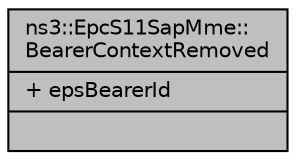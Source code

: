 digraph "ns3::EpcS11SapMme::BearerContextRemoved"
{
  edge [fontname="Helvetica",fontsize="10",labelfontname="Helvetica",labelfontsize="10"];
  node [fontname="Helvetica",fontsize="10",shape=record];
  Node1 [label="{ns3::EpcS11SapMme::\lBearerContextRemoved\n|+ epsBearerId\l|}",height=0.2,width=0.4,color="black", fillcolor="grey75", style="filled", fontcolor="black"];
}

